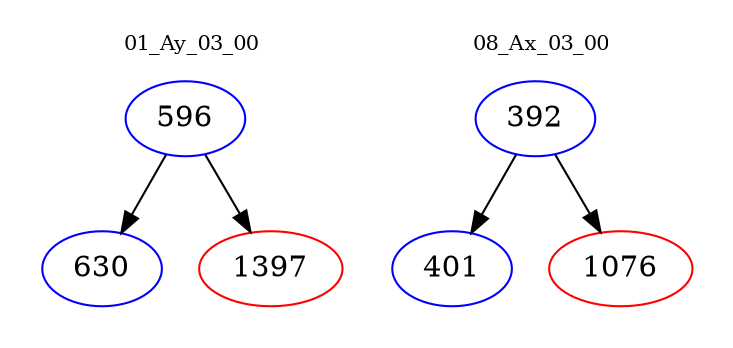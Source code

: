 digraph{
subgraph cluster_0 {
color = white
label = "01_Ay_03_00";
fontsize=10;
T0_596 [label="596", color="blue"]
T0_596 -> T0_630 [color="black"]
T0_630 [label="630", color="blue"]
T0_596 -> T0_1397 [color="black"]
T0_1397 [label="1397", color="red"]
}
subgraph cluster_1 {
color = white
label = "08_Ax_03_00";
fontsize=10;
T1_392 [label="392", color="blue"]
T1_392 -> T1_401 [color="black"]
T1_401 [label="401", color="blue"]
T1_392 -> T1_1076 [color="black"]
T1_1076 [label="1076", color="red"]
}
}

